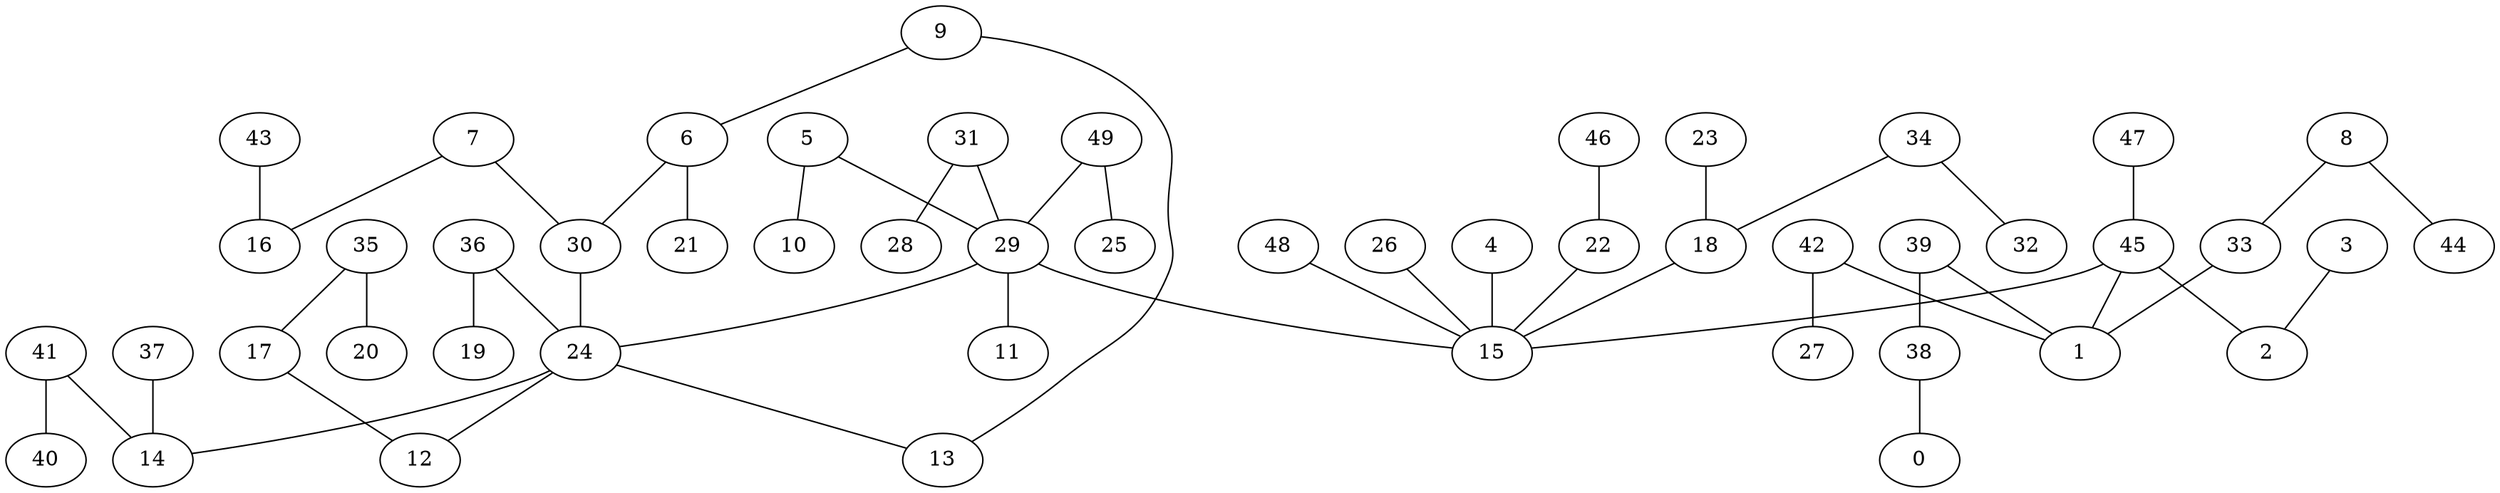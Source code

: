 digraph GG_graph {

subgraph G_graph {
edge [color = black]
"43" -> "16" [dir = none]
"46" -> "22" [dir = none]
"48" -> "15" [dir = none]
"47" -> "45" [dir = none]
"26" -> "15" [dir = none]
"9" -> "6" [dir = none]
"5" -> "10" [dir = none]
"5" -> "29" [dir = none]
"8" -> "44" [dir = none]
"8" -> "33" [dir = none]
"37" -> "14" [dir = none]
"22" -> "15" [dir = none]
"18" -> "15" [dir = none]
"36" -> "19" [dir = none]
"36" -> "24" [dir = none]
"4" -> "15" [dir = none]
"31" -> "28" [dir = none]
"31" -> "29" [dir = none]
"29" -> "15" [dir = none]
"29" -> "11" [dir = none]
"29" -> "24" [dir = none]
"24" -> "13" [dir = none]
"24" -> "12" [dir = none]
"24" -> "14" [dir = none]
"49" -> "25" [dir = none]
"49" -> "29" [dir = none]
"42" -> "27" [dir = none]
"42" -> "1" [dir = none]
"41" -> "40" [dir = none]
"41" -> "14" [dir = none]
"35" -> "20" [dir = none]
"35" -> "17" [dir = none]
"39" -> "38" [dir = none]
"39" -> "1" [dir = none]
"34" -> "32" [dir = none]
"34" -> "18" [dir = none]
"17" -> "12" [dir = none]
"7" -> "16" [dir = none]
"7" -> "30" [dir = none]
"38" -> "0" [dir = none]
"3" -> "2" [dir = none]
"30" -> "24" [dir = none]
"45" -> "2" [dir = none]
"45" -> "1" [dir = none]
"45" -> "15" [dir = none]
"6" -> "21" [dir = none]
"6" -> "30" [dir = none]
"33" -> "1" [dir = none]
"23" -> "18" [dir = none]
"9" -> "13" [dir = none]
}

}
